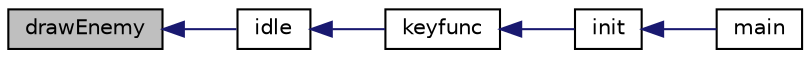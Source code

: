 digraph "drawEnemy"
{
  edge [fontname="Helvetica",fontsize="10",labelfontname="Helvetica",labelfontsize="10"];
  node [fontname="Helvetica",fontsize="10",shape=record];
  rankdir="LR";
  Node1 [label="drawEnemy",height=0.2,width=0.4,color="black", fillcolor="grey75", style="filled", fontcolor="black"];
  Node1 -> Node2 [dir="back",color="midnightblue",fontsize="10",style="solid",fontname="Helvetica"];
  Node2 [label="idle",height=0.2,width=0.4,color="black", fillcolor="white", style="filled",URL="$main_8cpp.html#aa1b7d944fc5d269240500e79c79745b9"];
  Node2 -> Node3 [dir="back",color="midnightblue",fontsize="10",style="solid",fontname="Helvetica"];
  Node3 [label="keyfunc",height=0.2,width=0.4,color="black", fillcolor="white", style="filled",URL="$main_8h.html#ac4648a04ce3040e8ba3e561a9716e79e"];
  Node3 -> Node4 [dir="back",color="midnightblue",fontsize="10",style="solid",fontname="Helvetica"];
  Node4 [label="init",height=0.2,width=0.4,color="black", fillcolor="white", style="filled",URL="$main_8h.html#a02fd73d861ef2e4aabb38c0c9ff82947"];
  Node4 -> Node5 [dir="back",color="midnightblue",fontsize="10",style="solid",fontname="Helvetica"];
  Node5 [label="main",height=0.2,width=0.4,color="black", fillcolor="white", style="filled",URL="$main_8h.html#a0ddf1224851353fc92bfbff6f499fa97"];
}

